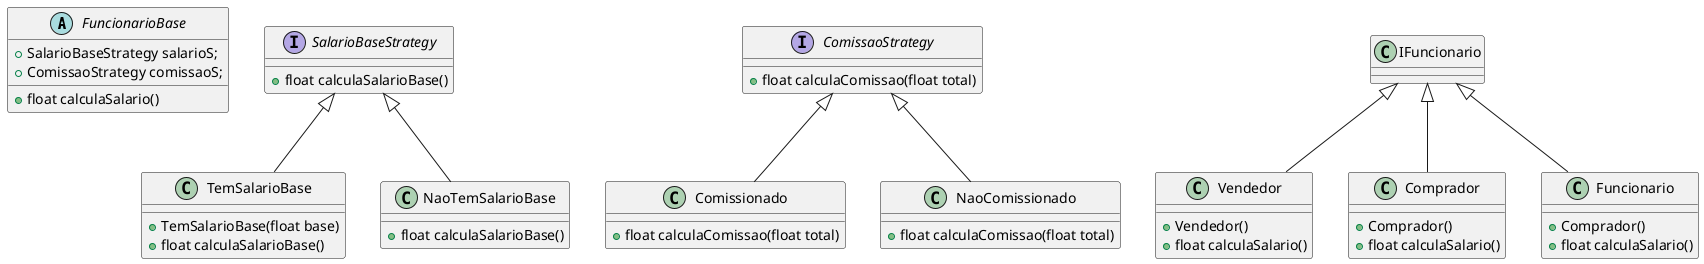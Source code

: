 @startuml

abstract class FuncionarioBase{
  + SalarioBaseStrategy salarioS;
  +ComissaoStrategy comissaoS;
  + float calculaSalario()
}


interface SalarioBaseStrategy{
  + float calculaSalarioBase()
}

class TemSalarioBase extends SalarioBaseStrategy{
  + TemSalarioBase(float base)
  + float calculaSalarioBase()
}


class NaoTemSalarioBase extends SalarioBaseStrategy{
  + float calculaSalarioBase()
}

interface ComissaoStrategy{
  + float calculaComissao(float total)
}

class Comissionado extends ComissaoStrategy {
  + float calculaComissao(float total)
}

class NaoComissionado extends ComissaoStrategy {
  + float calculaComissao(float total)
}

class Vendedor extends IFuncionario{
  +Vendedor()
  +float calculaSalario()
}

class Comprador extends IFuncionario{
  +Comprador()
  +float calculaSalario()
}

class Funcionario extends IFuncionario{
  +Comprador()
  +float calculaSalario()
}

@enduml
